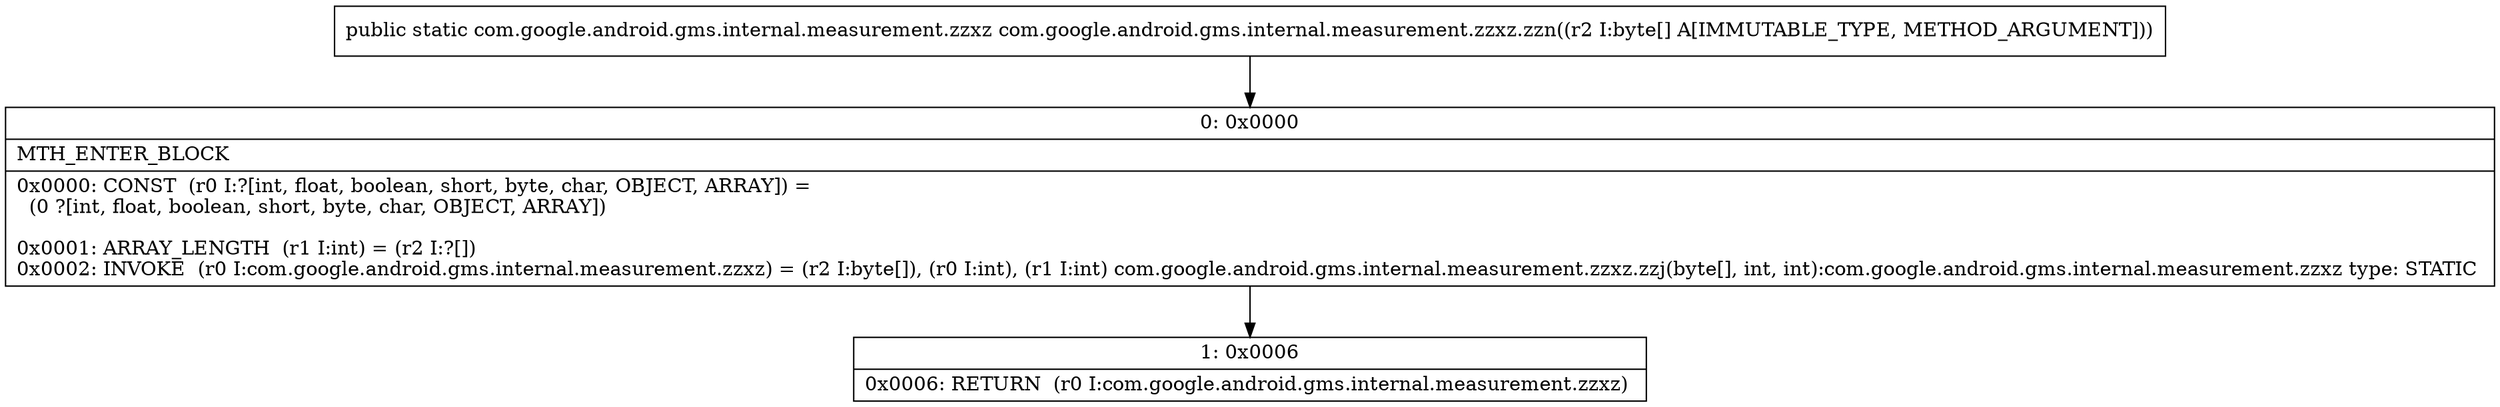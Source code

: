 digraph "CFG forcom.google.android.gms.internal.measurement.zzxz.zzn([B)Lcom\/google\/android\/gms\/internal\/measurement\/zzxz;" {
Node_0 [shape=record,label="{0\:\ 0x0000|MTH_ENTER_BLOCK\l|0x0000: CONST  (r0 I:?[int, float, boolean, short, byte, char, OBJECT, ARRAY]) = \l  (0 ?[int, float, boolean, short, byte, char, OBJECT, ARRAY])\l \l0x0001: ARRAY_LENGTH  (r1 I:int) = (r2 I:?[]) \l0x0002: INVOKE  (r0 I:com.google.android.gms.internal.measurement.zzxz) = (r2 I:byte[]), (r0 I:int), (r1 I:int) com.google.android.gms.internal.measurement.zzxz.zzj(byte[], int, int):com.google.android.gms.internal.measurement.zzxz type: STATIC \l}"];
Node_1 [shape=record,label="{1\:\ 0x0006|0x0006: RETURN  (r0 I:com.google.android.gms.internal.measurement.zzxz) \l}"];
MethodNode[shape=record,label="{public static com.google.android.gms.internal.measurement.zzxz com.google.android.gms.internal.measurement.zzxz.zzn((r2 I:byte[] A[IMMUTABLE_TYPE, METHOD_ARGUMENT])) }"];
MethodNode -> Node_0;
Node_0 -> Node_1;
}

